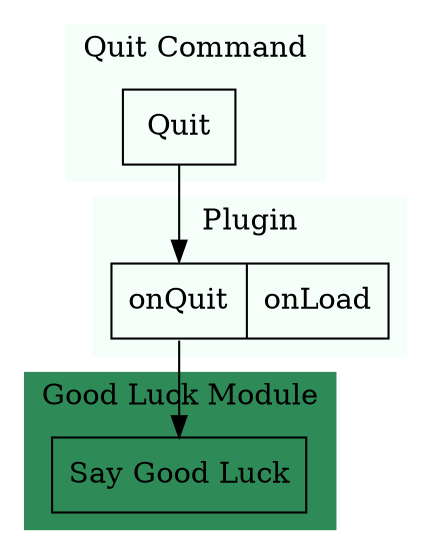 digraph Hooking {
	subgraph cluster0 {
		label="Plugin";
		style=filled;
		color=mintcream;
		node [shape=box]
		registry [label="<qt>onQuit|<ld>onLoad",shape=record];
	}

	subgraph cluster1 {
		label="Good Luck Module";
		style=filled;
		color=seagreen;
		node [shape=box]
		quitHook [label="Say Good Luck"];
	}

	subgraph cluster2 {
		label="Quit Command";
		style=filled;
		color=mintcream;
		node [shape=box]
		quit [label="Quit"];
	}
	quit -> registry:qt;
	registry:qt -> quitHook;
}

